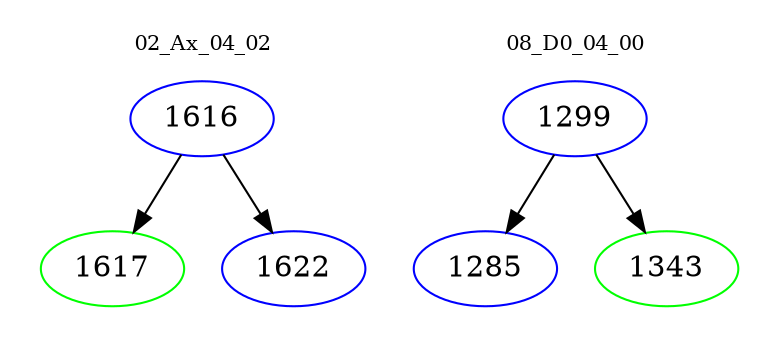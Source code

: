 digraph{
subgraph cluster_0 {
color = white
label = "02_Ax_04_02";
fontsize=10;
T0_1616 [label="1616", color="blue"]
T0_1616 -> T0_1617 [color="black"]
T0_1617 [label="1617", color="green"]
T0_1616 -> T0_1622 [color="black"]
T0_1622 [label="1622", color="blue"]
}
subgraph cluster_1 {
color = white
label = "08_D0_04_00";
fontsize=10;
T1_1299 [label="1299", color="blue"]
T1_1299 -> T1_1285 [color="black"]
T1_1285 [label="1285", color="blue"]
T1_1299 -> T1_1343 [color="black"]
T1_1343 [label="1343", color="green"]
}
}
